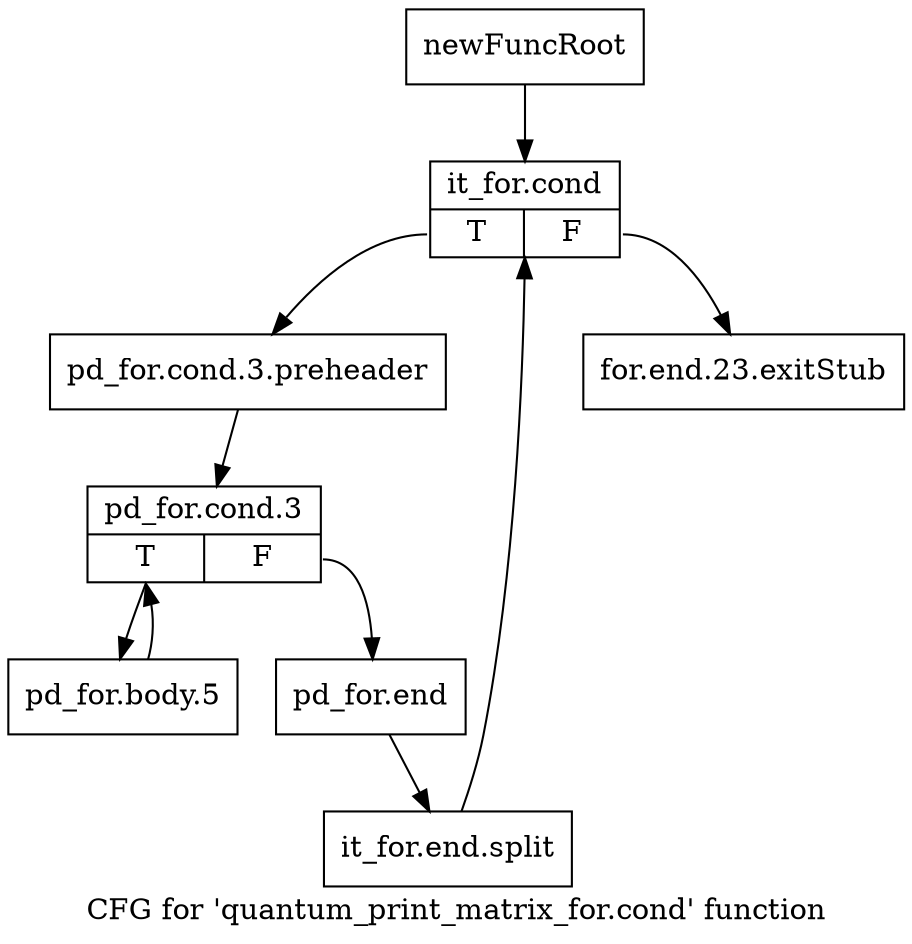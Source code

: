 digraph "CFG for 'quantum_print_matrix_for.cond' function" {
	label="CFG for 'quantum_print_matrix_for.cond' function";

	Node0x16c4230 [shape=record,label="{newFuncRoot}"];
	Node0x16c4230 -> Node0x16c46f0;
	Node0x16c46a0 [shape=record,label="{for.end.23.exitStub}"];
	Node0x16c46f0 [shape=record,label="{it_for.cond|{<s0>T|<s1>F}}"];
	Node0x16c46f0:s0 -> Node0x16c4740;
	Node0x16c46f0:s1 -> Node0x16c46a0;
	Node0x16c4740 [shape=record,label="{pd_for.cond.3.preheader}"];
	Node0x16c4740 -> Node0x16c4790;
	Node0x16c4790 [shape=record,label="{pd_for.cond.3|{<s0>T|<s1>F}}"];
	Node0x16c4790:s0 -> Node0x16c4830;
	Node0x16c4790:s1 -> Node0x16c47e0;
	Node0x16c47e0 [shape=record,label="{pd_for.end}"];
	Node0x16c47e0 -> Node0x17835f0;
	Node0x17835f0 [shape=record,label="{it_for.end.split}"];
	Node0x17835f0 -> Node0x16c46f0;
	Node0x16c4830 [shape=record,label="{pd_for.body.5}"];
	Node0x16c4830 -> Node0x16c4790;
}
